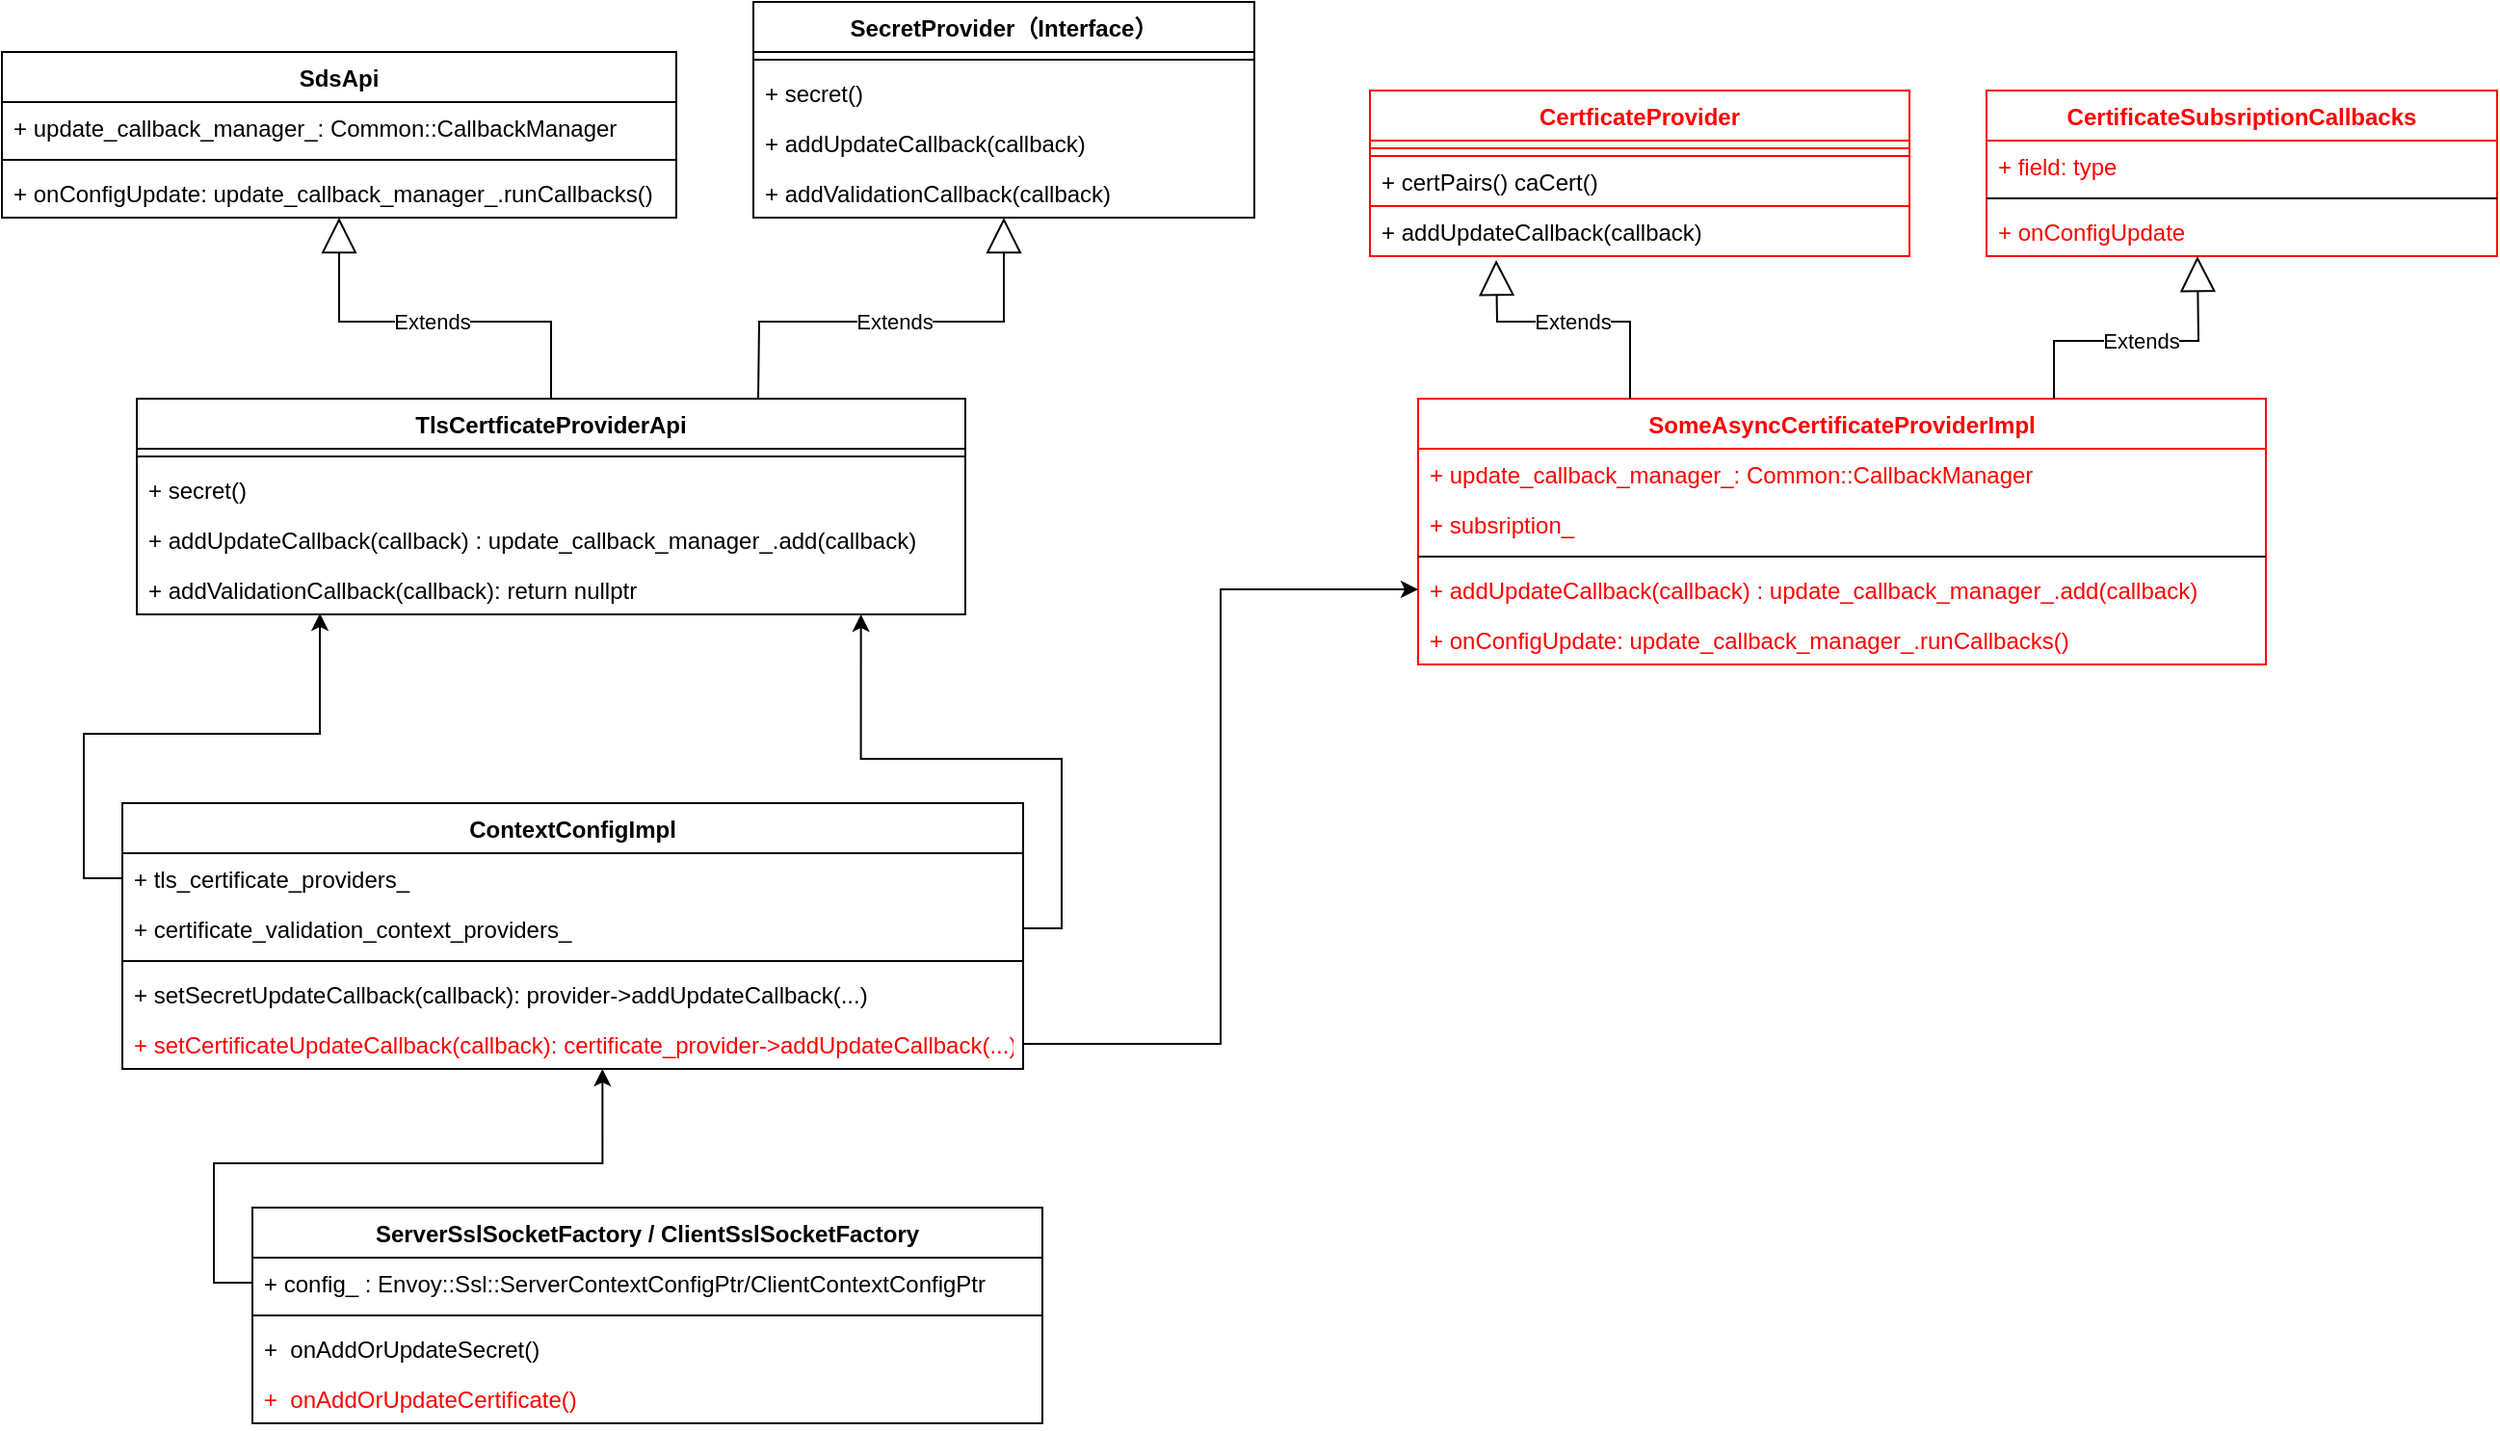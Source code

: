 <mxfile version="16.2.7" type="github">
  <diagram id="dFgw-dFXlhp1jmWGXN08" name="Page-1">
    <mxGraphModel dx="1350" dy="773" grid="1" gridSize="10" guides="1" tooltips="1" connect="1" arrows="1" fold="1" page="1" pageScale="1" pageWidth="850" pageHeight="1100" math="0" shadow="0">
      <root>
        <mxCell id="0" />
        <mxCell id="1" parent="0" />
        <mxCell id="VGaLUw2bB4asPVf7SSg4-1" value="SdsApi" style="swimlane;fontStyle=1;align=center;verticalAlign=top;childLayout=stackLayout;horizontal=1;startSize=26;horizontalStack=0;resizeParent=1;resizeParentMax=0;resizeLast=0;collapsible=1;marginBottom=0;" vertex="1" parent="1">
          <mxGeometry x="100" y="180" width="350" height="86" as="geometry" />
        </mxCell>
        <mxCell id="VGaLUw2bB4asPVf7SSg4-2" value="+ update_callback_manager_: Common::CallbackManager" style="text;strokeColor=none;fillColor=none;align=left;verticalAlign=top;spacingLeft=4;spacingRight=4;overflow=hidden;rotatable=0;points=[[0,0.5],[1,0.5]];portConstraint=eastwest;" vertex="1" parent="VGaLUw2bB4asPVf7SSg4-1">
          <mxGeometry y="26" width="350" height="26" as="geometry" />
        </mxCell>
        <mxCell id="VGaLUw2bB4asPVf7SSg4-3" value="" style="line;strokeWidth=1;fillColor=none;align=left;verticalAlign=middle;spacingTop=-1;spacingLeft=3;spacingRight=3;rotatable=0;labelPosition=right;points=[];portConstraint=eastwest;" vertex="1" parent="VGaLUw2bB4asPVf7SSg4-1">
          <mxGeometry y="52" width="350" height="8" as="geometry" />
        </mxCell>
        <mxCell id="VGaLUw2bB4asPVf7SSg4-4" value="+ onConfigUpdate: update_callback_manager_.runCallbacks()" style="text;strokeColor=none;fillColor=none;align=left;verticalAlign=top;spacingLeft=4;spacingRight=4;overflow=hidden;rotatable=0;points=[[0,0.5],[1,0.5]];portConstraint=eastwest;" vertex="1" parent="VGaLUw2bB4asPVf7SSg4-1">
          <mxGeometry y="60" width="350" height="26" as="geometry" />
        </mxCell>
        <mxCell id="VGaLUw2bB4asPVf7SSg4-6" value="TlsCertficateProviderApi" style="swimlane;fontStyle=1;align=center;verticalAlign=top;childLayout=stackLayout;horizontal=1;startSize=26;horizontalStack=0;resizeParent=1;resizeParentMax=0;resizeLast=0;collapsible=1;marginBottom=0;" vertex="1" parent="1">
          <mxGeometry x="170" y="360" width="430" height="112" as="geometry" />
        </mxCell>
        <mxCell id="VGaLUw2bB4asPVf7SSg4-8" value="" style="line;strokeWidth=1;fillColor=none;align=left;verticalAlign=middle;spacingTop=-1;spacingLeft=3;spacingRight=3;rotatable=0;labelPosition=right;points=[];portConstraint=eastwest;" vertex="1" parent="VGaLUw2bB4asPVf7SSg4-6">
          <mxGeometry y="26" width="430" height="8" as="geometry" />
        </mxCell>
        <mxCell id="VGaLUw2bB4asPVf7SSg4-9" value="+ secret()" style="text;strokeColor=none;fillColor=none;align=left;verticalAlign=top;spacingLeft=4;spacingRight=4;overflow=hidden;rotatable=0;points=[[0,0.5],[1,0.5]];portConstraint=eastwest;" vertex="1" parent="VGaLUw2bB4asPVf7SSg4-6">
          <mxGeometry y="34" width="430" height="26" as="geometry" />
        </mxCell>
        <mxCell id="VGaLUw2bB4asPVf7SSg4-19" value="+ addUpdateCallback(callback) : update_callback_manager_.add(callback) " style="text;strokeColor=none;fillColor=none;align=left;verticalAlign=top;spacingLeft=4;spacingRight=4;overflow=hidden;rotatable=0;points=[[0,0.5],[1,0.5]];portConstraint=eastwest;" vertex="1" parent="VGaLUw2bB4asPVf7SSg4-6">
          <mxGeometry y="60" width="430" height="26" as="geometry" />
        </mxCell>
        <mxCell id="VGaLUw2bB4asPVf7SSg4-11" value="+ addValidationCallback(callback): return nullptr" style="text;strokeColor=none;fillColor=none;align=left;verticalAlign=top;spacingLeft=4;spacingRight=4;overflow=hidden;rotatable=0;points=[[0,0.5],[1,0.5]];portConstraint=eastwest;" vertex="1" parent="VGaLUw2bB4asPVf7SSg4-6">
          <mxGeometry y="86" width="430" height="26" as="geometry" />
        </mxCell>
        <mxCell id="VGaLUw2bB4asPVf7SSg4-10" value="Extends" style="endArrow=block;endSize=16;endFill=0;html=1;rounded=0;exitX=0.5;exitY=0;exitDx=0;exitDy=0;" edge="1" parent="1" source="VGaLUw2bB4asPVf7SSg4-6" target="VGaLUw2bB4asPVf7SSg4-4">
          <mxGeometry width="160" relative="1" as="geometry">
            <mxPoint x="260" y="320" as="sourcePoint" />
            <mxPoint x="420" y="320" as="targetPoint" />
            <Array as="points">
              <mxPoint x="385" y="320" />
              <mxPoint x="275" y="320" />
            </Array>
          </mxGeometry>
        </mxCell>
        <mxCell id="VGaLUw2bB4asPVf7SSg4-12" value="SecretProvider（Interface）" style="swimlane;fontStyle=1;align=center;verticalAlign=top;childLayout=stackLayout;horizontal=1;startSize=26;horizontalStack=0;resizeParent=1;resizeParentMax=0;resizeLast=0;collapsible=1;marginBottom=0;" vertex="1" parent="1">
          <mxGeometry x="490" y="154" width="260" height="112" as="geometry" />
        </mxCell>
        <mxCell id="VGaLUw2bB4asPVf7SSg4-14" value="" style="line;strokeWidth=1;fillColor=none;align=left;verticalAlign=middle;spacingTop=-1;spacingLeft=3;spacingRight=3;rotatable=0;labelPosition=right;points=[];portConstraint=eastwest;" vertex="1" parent="VGaLUw2bB4asPVf7SSg4-12">
          <mxGeometry y="26" width="260" height="8" as="geometry" />
        </mxCell>
        <mxCell id="VGaLUw2bB4asPVf7SSg4-18" value="+ secret()" style="text;strokeColor=none;fillColor=none;align=left;verticalAlign=top;spacingLeft=4;spacingRight=4;overflow=hidden;rotatable=0;points=[[0,0.5],[1,0.5]];portConstraint=eastwest;" vertex="1" parent="VGaLUw2bB4asPVf7SSg4-12">
          <mxGeometry y="34" width="260" height="26" as="geometry" />
        </mxCell>
        <mxCell id="VGaLUw2bB4asPVf7SSg4-15" value="+ addUpdateCallback(callback)" style="text;strokeColor=none;fillColor=none;align=left;verticalAlign=top;spacingLeft=4;spacingRight=4;overflow=hidden;rotatable=0;points=[[0,0.5],[1,0.5]];portConstraint=eastwest;" vertex="1" parent="VGaLUw2bB4asPVf7SSg4-12">
          <mxGeometry y="60" width="260" height="26" as="geometry" />
        </mxCell>
        <mxCell id="VGaLUw2bB4asPVf7SSg4-17" value="+ addValidationCallback(callback)" style="text;strokeColor=none;fillColor=none;align=left;verticalAlign=top;spacingLeft=4;spacingRight=4;overflow=hidden;rotatable=0;points=[[0,0.5],[1,0.5]];portConstraint=eastwest;" vertex="1" parent="VGaLUw2bB4asPVf7SSg4-12">
          <mxGeometry y="86" width="260" height="26" as="geometry" />
        </mxCell>
        <mxCell id="VGaLUw2bB4asPVf7SSg4-21" value="Extends" style="endArrow=block;endSize=16;endFill=0;html=1;rounded=0;exitX=0.75;exitY=0;exitDx=0;exitDy=0;" edge="1" parent="1" source="VGaLUw2bB4asPVf7SSg4-6" target="VGaLUw2bB4asPVf7SSg4-17">
          <mxGeometry width="160" relative="1" as="geometry">
            <mxPoint x="395" y="370" as="sourcePoint" />
            <mxPoint x="285" y="276" as="targetPoint" />
            <Array as="points">
              <mxPoint x="493" y="320" />
              <mxPoint x="620" y="320" />
            </Array>
          </mxGeometry>
        </mxCell>
        <mxCell id="VGaLUw2bB4asPVf7SSg4-22" value="ContextConfigImpl" style="swimlane;fontStyle=1;align=center;verticalAlign=top;childLayout=stackLayout;horizontal=1;startSize=26;horizontalStack=0;resizeParent=1;resizeParentMax=0;resizeLast=0;collapsible=1;marginBottom=0;" vertex="1" parent="1">
          <mxGeometry x="162.5" y="570" width="467.5" height="138" as="geometry" />
        </mxCell>
        <mxCell id="VGaLUw2bB4asPVf7SSg4-23" value="+ tls_certificate_providers_" style="text;strokeColor=none;fillColor=none;align=left;verticalAlign=top;spacingLeft=4;spacingRight=4;overflow=hidden;rotatable=0;points=[[0,0.5],[1,0.5]];portConstraint=eastwest;" vertex="1" parent="VGaLUw2bB4asPVf7SSg4-22">
          <mxGeometry y="26" width="467.5" height="26" as="geometry" />
        </mxCell>
        <mxCell id="VGaLUw2bB4asPVf7SSg4-27" value="+ certificate_validation_context_providers_" style="text;strokeColor=none;fillColor=none;align=left;verticalAlign=top;spacingLeft=4;spacingRight=4;overflow=hidden;rotatable=0;points=[[0,0.5],[1,0.5]];portConstraint=eastwest;" vertex="1" parent="VGaLUw2bB4asPVf7SSg4-22">
          <mxGeometry y="52" width="467.5" height="26" as="geometry" />
        </mxCell>
        <mxCell id="VGaLUw2bB4asPVf7SSg4-24" value="" style="line;strokeWidth=1;fillColor=none;align=left;verticalAlign=middle;spacingTop=-1;spacingLeft=3;spacingRight=3;rotatable=0;labelPosition=right;points=[];portConstraint=eastwest;" vertex="1" parent="VGaLUw2bB4asPVf7SSg4-22">
          <mxGeometry y="78" width="467.5" height="8" as="geometry" />
        </mxCell>
        <mxCell id="VGaLUw2bB4asPVf7SSg4-25" value="+ setSecretUpdateCallback(callback): provider-&gt;addUpdateCallback(...)" style="text;strokeColor=none;fillColor=none;align=left;verticalAlign=top;spacingLeft=4;spacingRight=4;overflow=hidden;rotatable=0;points=[[0,0.5],[1,0.5]];portConstraint=eastwest;" vertex="1" parent="VGaLUw2bB4asPVf7SSg4-22">
          <mxGeometry y="86" width="467.5" height="26" as="geometry" />
        </mxCell>
        <mxCell id="VGaLUw2bB4asPVf7SSg4-36" value="+ setCertificateUpdateCallback(callback): certificate_provider-&gt;addUpdateCallback(...)" style="text;strokeColor=none;fillColor=none;align=left;verticalAlign=top;spacingLeft=4;spacingRight=4;overflow=hidden;rotatable=0;points=[[0,0.5],[1,0.5]];portConstraint=eastwest;fontColor=#FF0000;" vertex="1" parent="VGaLUw2bB4asPVf7SSg4-22">
          <mxGeometry y="112" width="467.5" height="26" as="geometry" />
        </mxCell>
        <mxCell id="VGaLUw2bB4asPVf7SSg4-28" value="ServerSslSocketFactory / ClientSslSocketFactory" style="swimlane;fontStyle=1;align=center;verticalAlign=top;childLayout=stackLayout;horizontal=1;startSize=26;horizontalStack=0;resizeParent=1;resizeParentMax=0;resizeLast=0;collapsible=1;marginBottom=0;" vertex="1" parent="1">
          <mxGeometry x="230" y="780" width="410" height="112" as="geometry" />
        </mxCell>
        <mxCell id="VGaLUw2bB4asPVf7SSg4-29" value="+ config_ : Envoy::Ssl::ServerContextConfigPtr/ClientContextConfigPtr&#xa;" style="text;strokeColor=none;fillColor=none;align=left;verticalAlign=top;spacingLeft=4;spacingRight=4;overflow=hidden;rotatable=0;points=[[0,0.5],[1,0.5]];portConstraint=eastwest;" vertex="1" parent="VGaLUw2bB4asPVf7SSg4-28">
          <mxGeometry y="26" width="410" height="26" as="geometry" />
        </mxCell>
        <mxCell id="VGaLUw2bB4asPVf7SSg4-30" value="" style="line;strokeWidth=1;fillColor=none;align=left;verticalAlign=middle;spacingTop=-1;spacingLeft=3;spacingRight=3;rotatable=0;labelPosition=right;points=[];portConstraint=eastwest;" vertex="1" parent="VGaLUw2bB4asPVf7SSg4-28">
          <mxGeometry y="52" width="410" height="8" as="geometry" />
        </mxCell>
        <mxCell id="VGaLUw2bB4asPVf7SSg4-31" value="+  onAddOrUpdateSecret()" style="text;strokeColor=none;fillColor=none;align=left;verticalAlign=top;spacingLeft=4;spacingRight=4;overflow=hidden;rotatable=0;points=[[0,0.5],[1,0.5]];portConstraint=eastwest;" vertex="1" parent="VGaLUw2bB4asPVf7SSg4-28">
          <mxGeometry y="60" width="410" height="26" as="geometry" />
        </mxCell>
        <mxCell id="VGaLUw2bB4asPVf7SSg4-35" value="+  onAddOrUpdateCertificate()" style="text;strokeColor=none;fillColor=none;align=left;verticalAlign=top;spacingLeft=4;spacingRight=4;overflow=hidden;rotatable=0;points=[[0,0.5],[1,0.5]];portConstraint=eastwest;fontColor=#FF0000;" vertex="1" parent="VGaLUw2bB4asPVf7SSg4-28">
          <mxGeometry y="86" width="410" height="26" as="geometry" />
        </mxCell>
        <mxCell id="VGaLUw2bB4asPVf7SSg4-32" style="edgeStyle=orthogonalEdgeStyle;rounded=0;orthogonalLoop=1;jettySize=auto;html=1;exitX=0;exitY=0.5;exitDx=0;exitDy=0;entryX=0.533;entryY=1;entryDx=0;entryDy=0;entryPerimeter=0;" edge="1" parent="1" source="VGaLUw2bB4asPVf7SSg4-29" target="VGaLUw2bB4asPVf7SSg4-36">
          <mxGeometry relative="1" as="geometry">
            <mxPoint x="396" y="710" as="targetPoint" />
          </mxGeometry>
        </mxCell>
        <mxCell id="VGaLUw2bB4asPVf7SSg4-33" style="edgeStyle=orthogonalEdgeStyle;rounded=0;orthogonalLoop=1;jettySize=auto;html=1;exitX=0;exitY=0.5;exitDx=0;exitDy=0;entryX=0.221;entryY=0.981;entryDx=0;entryDy=0;entryPerimeter=0;" edge="1" parent="1" source="VGaLUw2bB4asPVf7SSg4-23" target="VGaLUw2bB4asPVf7SSg4-11">
          <mxGeometry relative="1" as="geometry" />
        </mxCell>
        <mxCell id="VGaLUw2bB4asPVf7SSg4-34" style="edgeStyle=orthogonalEdgeStyle;rounded=0;orthogonalLoop=1;jettySize=auto;html=1;exitX=1;exitY=0.5;exitDx=0;exitDy=0;entryX=0.874;entryY=1;entryDx=0;entryDy=0;entryPerimeter=0;" edge="1" parent="1" source="VGaLUw2bB4asPVf7SSg4-27" target="VGaLUw2bB4asPVf7SSg4-11">
          <mxGeometry relative="1" as="geometry" />
        </mxCell>
        <mxCell id="VGaLUw2bB4asPVf7SSg4-37" value="CertficateProvider" style="swimlane;fontStyle=1;align=center;verticalAlign=top;childLayout=stackLayout;horizontal=1;startSize=26;horizontalStack=0;resizeParent=1;resizeParentMax=0;resizeLast=0;collapsible=1;marginBottom=0;fontColor=#FF0000;strokeColor=#FF0000;" vertex="1" parent="1">
          <mxGeometry x="810" y="200" width="280" height="86" as="geometry" />
        </mxCell>
        <mxCell id="VGaLUw2bB4asPVf7SSg4-38" value="" style="line;strokeWidth=1;fillColor=none;align=left;verticalAlign=middle;spacingTop=-1;spacingLeft=3;spacingRight=3;rotatable=0;labelPosition=right;points=[];portConstraint=eastwest;strokeColor=#FF0000;" vertex="1" parent="VGaLUw2bB4asPVf7SSg4-37">
          <mxGeometry y="26" width="280" height="8" as="geometry" />
        </mxCell>
        <mxCell id="VGaLUw2bB4asPVf7SSg4-39" value="+ certPairs() caCert()" style="text;strokeColor=#FF0000;fillColor=none;align=left;verticalAlign=top;spacingLeft=4;spacingRight=4;overflow=hidden;rotatable=0;points=[[0,0.5],[1,0.5]];portConstraint=eastwest;" vertex="1" parent="VGaLUw2bB4asPVf7SSg4-37">
          <mxGeometry y="34" width="280" height="26" as="geometry" />
        </mxCell>
        <mxCell id="VGaLUw2bB4asPVf7SSg4-40" value="+ addUpdateCallback(callback)" style="text;strokeColor=#FF0000;fillColor=none;align=left;verticalAlign=top;spacingLeft=4;spacingRight=4;overflow=hidden;rotatable=0;points=[[0,0.5],[1,0.5]];portConstraint=eastwest;" vertex="1" parent="VGaLUw2bB4asPVf7SSg4-37">
          <mxGeometry y="60" width="280" height="26" as="geometry" />
        </mxCell>
        <mxCell id="VGaLUw2bB4asPVf7SSg4-43" value="SomeAsyncCertificateProviderImpl" style="swimlane;fontStyle=1;align=center;verticalAlign=top;childLayout=stackLayout;horizontal=1;startSize=26;horizontalStack=0;resizeParent=1;resizeParentMax=0;resizeLast=0;collapsible=1;marginBottom=0;fontColor=#FF0000;strokeColor=#FF0000;" vertex="1" parent="1">
          <mxGeometry x="835" y="360" width="440" height="138" as="geometry" />
        </mxCell>
        <mxCell id="VGaLUw2bB4asPVf7SSg4-44" value="+ update_callback_manager_: Common::CallbackManager&#xa;" style="text;strokeColor=none;fillColor=none;align=left;verticalAlign=top;spacingLeft=4;spacingRight=4;overflow=hidden;rotatable=0;points=[[0,0.5],[1,0.5]];portConstraint=eastwest;fontColor=#FF0000;" vertex="1" parent="VGaLUw2bB4asPVf7SSg4-43">
          <mxGeometry y="26" width="440" height="26" as="geometry" />
        </mxCell>
        <mxCell id="VGaLUw2bB4asPVf7SSg4-51" value="+ subsription_" style="text;strokeColor=none;fillColor=none;align=left;verticalAlign=top;spacingLeft=4;spacingRight=4;overflow=hidden;rotatable=0;points=[[0,0.5],[1,0.5]];portConstraint=eastwest;fontColor=#FF0000;" vertex="1" parent="VGaLUw2bB4asPVf7SSg4-43">
          <mxGeometry y="52" width="440" height="26" as="geometry" />
        </mxCell>
        <mxCell id="VGaLUw2bB4asPVf7SSg4-45" value="" style="line;strokeWidth=1;fillColor=none;align=left;verticalAlign=middle;spacingTop=-1;spacingLeft=3;spacingRight=3;rotatable=0;labelPosition=right;points=[];portConstraint=eastwest;fontColor=#FF0000;" vertex="1" parent="VGaLUw2bB4asPVf7SSg4-43">
          <mxGeometry y="78" width="440" height="8" as="geometry" />
        </mxCell>
        <mxCell id="VGaLUw2bB4asPVf7SSg4-46" value="+ addUpdateCallback(callback) : update_callback_manager_.add(callback) &#xa;" style="text;strokeColor=none;fillColor=none;align=left;verticalAlign=top;spacingLeft=4;spacingRight=4;overflow=hidden;rotatable=0;points=[[0,0.5],[1,0.5]];portConstraint=eastwest;fontColor=#FF0000;" vertex="1" parent="VGaLUw2bB4asPVf7SSg4-43">
          <mxGeometry y="86" width="440" height="26" as="geometry" />
        </mxCell>
        <mxCell id="VGaLUw2bB4asPVf7SSg4-55" value="+ onConfigUpdate: update_callback_manager_.runCallbacks()" style="text;strokeColor=none;fillColor=none;align=left;verticalAlign=top;spacingLeft=4;spacingRight=4;overflow=hidden;rotatable=0;points=[[0,0.5],[1,0.5]];portConstraint=eastwest;fontColor=#FF0000;" vertex="1" parent="VGaLUw2bB4asPVf7SSg4-43">
          <mxGeometry y="112" width="440" height="26" as="geometry" />
        </mxCell>
        <mxCell id="VGaLUw2bB4asPVf7SSg4-47" value="CertificateSubsriptionCallbacks" style="swimlane;fontStyle=1;align=center;verticalAlign=top;childLayout=stackLayout;horizontal=1;startSize=26;horizontalStack=0;resizeParent=1;resizeParentMax=0;resizeLast=0;collapsible=1;marginBottom=0;fontColor=#FF0000;strokeColor=#FF0000;" vertex="1" parent="1">
          <mxGeometry x="1130" y="200" width="265" height="86" as="geometry" />
        </mxCell>
        <mxCell id="VGaLUw2bB4asPVf7SSg4-48" value="+ field: type" style="text;strokeColor=none;fillColor=none;align=left;verticalAlign=top;spacingLeft=4;spacingRight=4;overflow=hidden;rotatable=0;points=[[0,0.5],[1,0.5]];portConstraint=eastwest;fontColor=#FF0000;" vertex="1" parent="VGaLUw2bB4asPVf7SSg4-47">
          <mxGeometry y="26" width="265" height="26" as="geometry" />
        </mxCell>
        <mxCell id="VGaLUw2bB4asPVf7SSg4-49" value="" style="line;strokeWidth=1;fillColor=none;align=left;verticalAlign=middle;spacingTop=-1;spacingLeft=3;spacingRight=3;rotatable=0;labelPosition=right;points=[];portConstraint=eastwest;fontColor=#FF0000;" vertex="1" parent="VGaLUw2bB4asPVf7SSg4-47">
          <mxGeometry y="52" width="265" height="8" as="geometry" />
        </mxCell>
        <mxCell id="VGaLUw2bB4asPVf7SSg4-50" value="+ onConfigUpdate" style="text;strokeColor=none;fillColor=none;align=left;verticalAlign=top;spacingLeft=4;spacingRight=4;overflow=hidden;rotatable=0;points=[[0,0.5],[1,0.5]];portConstraint=eastwest;fontColor=#FF0000;" vertex="1" parent="VGaLUw2bB4asPVf7SSg4-47">
          <mxGeometry y="60" width="265" height="26" as="geometry" />
        </mxCell>
        <mxCell id="VGaLUw2bB4asPVf7SSg4-54" style="edgeStyle=orthogonalEdgeStyle;rounded=0;orthogonalLoop=1;jettySize=auto;html=1;exitX=1;exitY=0.5;exitDx=0;exitDy=0;fontColor=#FF0000;" edge="1" parent="1" source="VGaLUw2bB4asPVf7SSg4-36" target="VGaLUw2bB4asPVf7SSg4-46">
          <mxGeometry relative="1" as="geometry" />
        </mxCell>
        <mxCell id="VGaLUw2bB4asPVf7SSg4-56" value="Extends" style="endArrow=block;endSize=16;endFill=0;html=1;rounded=0;exitX=0.25;exitY=0;exitDx=0;exitDy=0;entryX=0.234;entryY=1.077;entryDx=0;entryDy=0;entryPerimeter=0;" edge="1" parent="1" source="VGaLUw2bB4asPVf7SSg4-43" target="VGaLUw2bB4asPVf7SSg4-40">
          <mxGeometry width="160" relative="1" as="geometry">
            <mxPoint x="502.5" y="370" as="sourcePoint" />
            <mxPoint x="630" y="276" as="targetPoint" />
            <Array as="points">
              <mxPoint x="945" y="320" />
              <mxPoint x="876" y="320" />
            </Array>
          </mxGeometry>
        </mxCell>
        <mxCell id="VGaLUw2bB4asPVf7SSg4-57" value="Extends" style="endArrow=block;endSize=16;endFill=0;html=1;rounded=0;exitX=0.75;exitY=0;exitDx=0;exitDy=0;entryX=0.413;entryY=1;entryDx=0;entryDy=0;entryPerimeter=0;" edge="1" parent="1" source="VGaLUw2bB4asPVf7SSg4-43" target="VGaLUw2bB4asPVf7SSg4-50">
          <mxGeometry width="160" relative="1" as="geometry">
            <mxPoint x="955" y="370" as="sourcePoint" />
            <mxPoint x="885.52" y="298.002" as="targetPoint" />
            <Array as="points">
              <mxPoint x="1165" y="330" />
              <mxPoint x="1240" y="330" />
            </Array>
          </mxGeometry>
        </mxCell>
      </root>
    </mxGraphModel>
  </diagram>
</mxfile>
